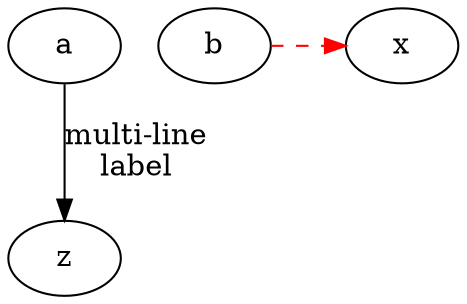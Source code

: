 digraph test2147483648 {
       a -> z [label="multi-line\nlabel"];
       edge [style=dashed,color=red];
       b -> x;
       {rank=same; b x}
}

